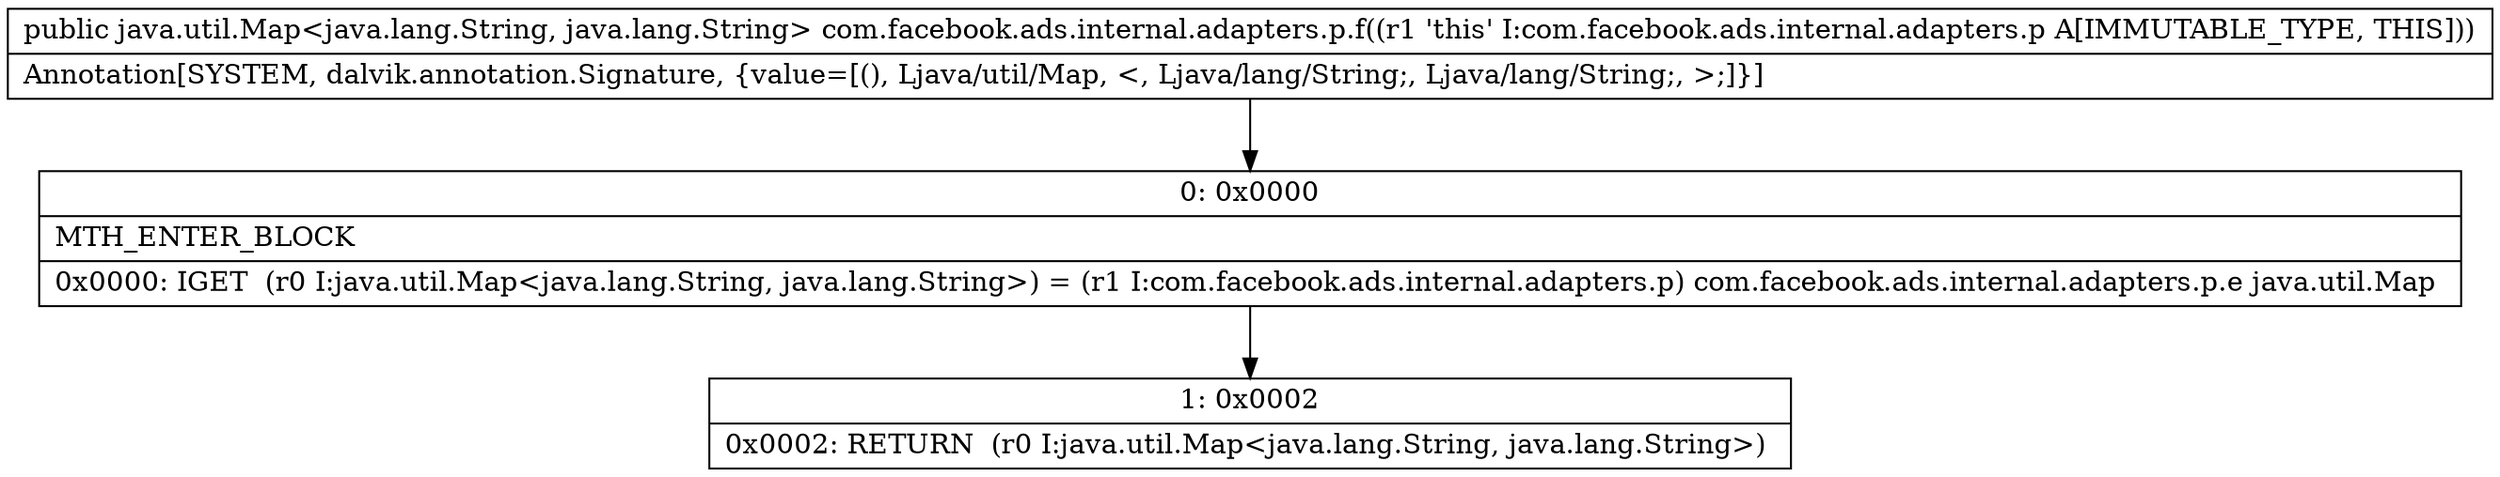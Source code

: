 digraph "CFG forcom.facebook.ads.internal.adapters.p.f()Ljava\/util\/Map;" {
Node_0 [shape=record,label="{0\:\ 0x0000|MTH_ENTER_BLOCK\l|0x0000: IGET  (r0 I:java.util.Map\<java.lang.String, java.lang.String\>) = (r1 I:com.facebook.ads.internal.adapters.p) com.facebook.ads.internal.adapters.p.e java.util.Map \l}"];
Node_1 [shape=record,label="{1\:\ 0x0002|0x0002: RETURN  (r0 I:java.util.Map\<java.lang.String, java.lang.String\>) \l}"];
MethodNode[shape=record,label="{public java.util.Map\<java.lang.String, java.lang.String\> com.facebook.ads.internal.adapters.p.f((r1 'this' I:com.facebook.ads.internal.adapters.p A[IMMUTABLE_TYPE, THIS]))  | Annotation[SYSTEM, dalvik.annotation.Signature, \{value=[(), Ljava\/util\/Map, \<, Ljava\/lang\/String;, Ljava\/lang\/String;, \>;]\}]\l}"];
MethodNode -> Node_0;
Node_0 -> Node_1;
}

